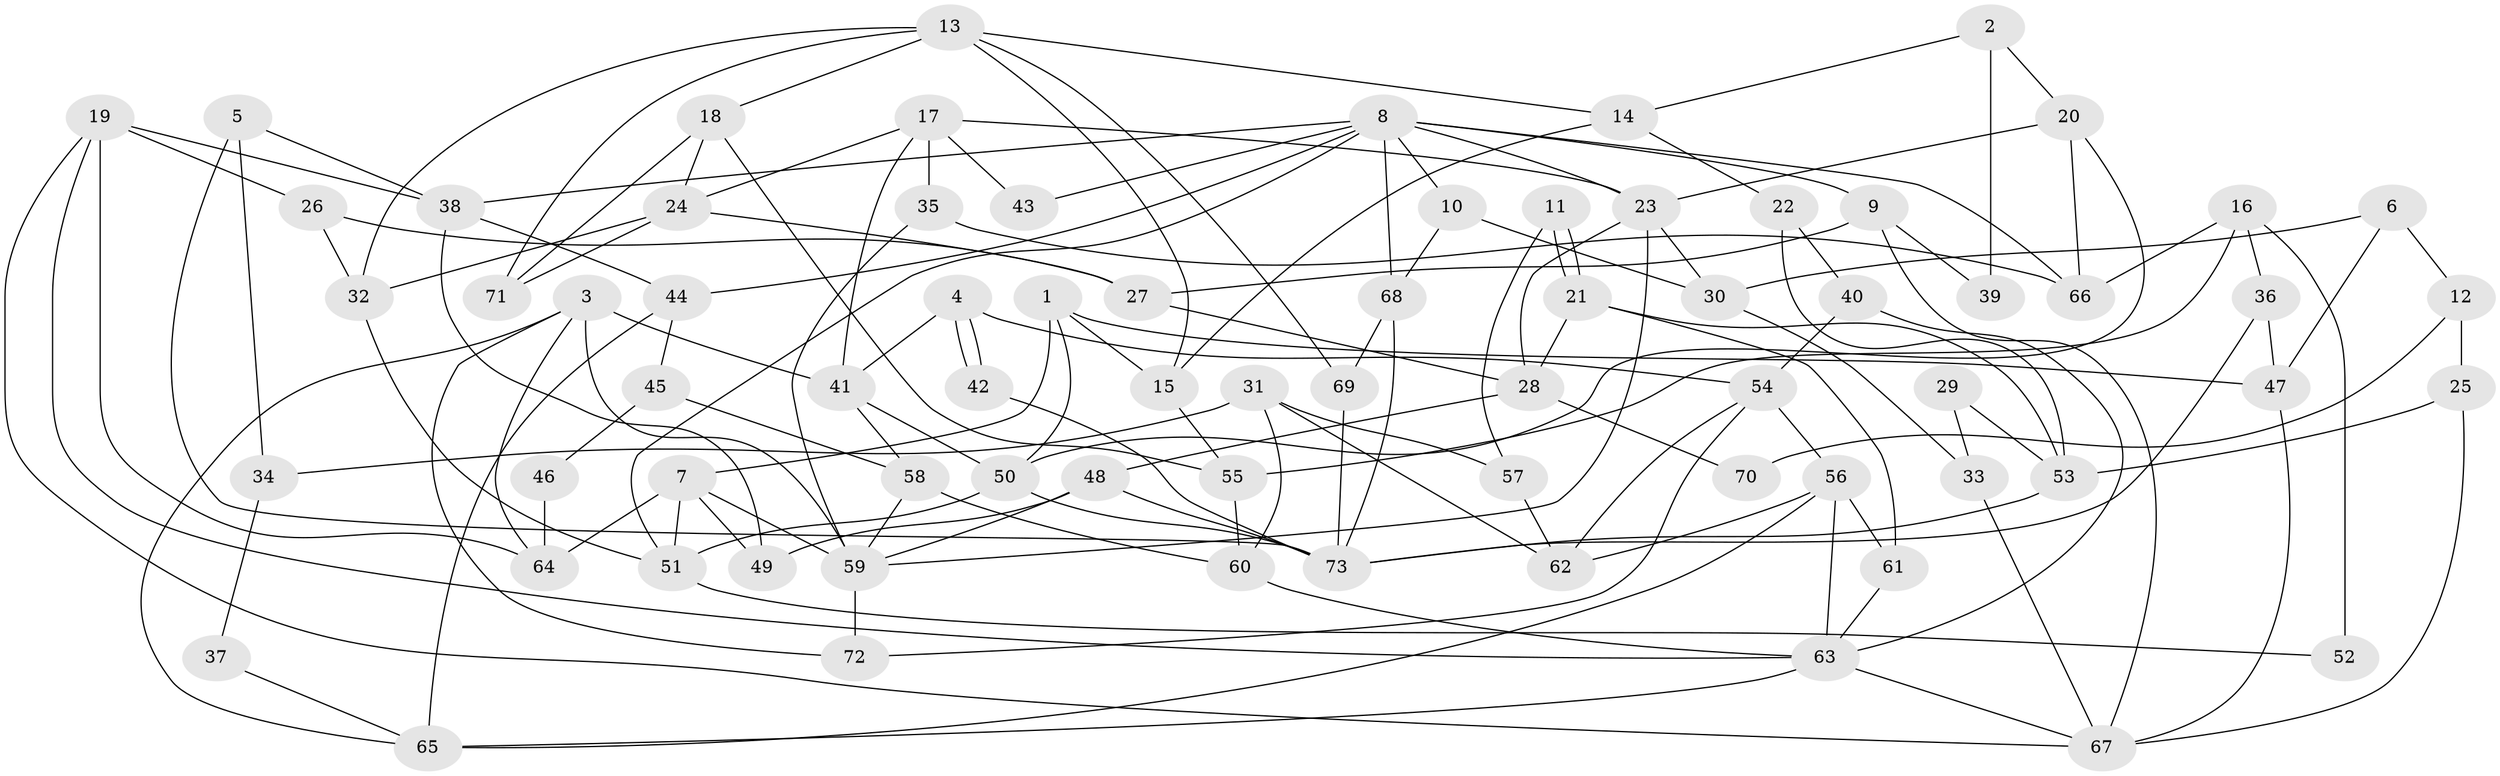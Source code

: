 // coarse degree distribution, {4: 0.16216216216216217, 9: 0.08108108108108109, 7: 0.05405405405405406, 5: 0.2702702702702703, 6: 0.10810810810810811, 3: 0.24324324324324326, 2: 0.02702702702702703, 8: 0.05405405405405406}
// Generated by graph-tools (version 1.1) at 2025/37/03/04/25 23:37:01]
// undirected, 73 vertices, 146 edges
graph export_dot {
  node [color=gray90,style=filled];
  1;
  2;
  3;
  4;
  5;
  6;
  7;
  8;
  9;
  10;
  11;
  12;
  13;
  14;
  15;
  16;
  17;
  18;
  19;
  20;
  21;
  22;
  23;
  24;
  25;
  26;
  27;
  28;
  29;
  30;
  31;
  32;
  33;
  34;
  35;
  36;
  37;
  38;
  39;
  40;
  41;
  42;
  43;
  44;
  45;
  46;
  47;
  48;
  49;
  50;
  51;
  52;
  53;
  54;
  55;
  56;
  57;
  58;
  59;
  60;
  61;
  62;
  63;
  64;
  65;
  66;
  67;
  68;
  69;
  70;
  71;
  72;
  73;
  1 -- 47;
  1 -- 50;
  1 -- 7;
  1 -- 15;
  2 -- 20;
  2 -- 14;
  2 -- 39;
  3 -- 59;
  3 -- 41;
  3 -- 64;
  3 -- 65;
  3 -- 72;
  4 -- 54;
  4 -- 42;
  4 -- 42;
  4 -- 41;
  5 -- 73;
  5 -- 38;
  5 -- 34;
  6 -- 30;
  6 -- 47;
  6 -- 12;
  7 -- 59;
  7 -- 49;
  7 -- 51;
  7 -- 64;
  8 -- 38;
  8 -- 68;
  8 -- 9;
  8 -- 10;
  8 -- 23;
  8 -- 43;
  8 -- 44;
  8 -- 51;
  8 -- 66;
  9 -- 27;
  9 -- 39;
  9 -- 67;
  10 -- 68;
  10 -- 30;
  11 -- 21;
  11 -- 21;
  11 -- 57;
  12 -- 25;
  12 -- 70;
  13 -- 15;
  13 -- 32;
  13 -- 14;
  13 -- 18;
  13 -- 69;
  13 -- 71;
  14 -- 22;
  14 -- 15;
  15 -- 55;
  16 -- 66;
  16 -- 55;
  16 -- 36;
  16 -- 52;
  17 -- 23;
  17 -- 41;
  17 -- 24;
  17 -- 35;
  17 -- 43;
  18 -- 71;
  18 -- 24;
  18 -- 55;
  19 -- 64;
  19 -- 67;
  19 -- 26;
  19 -- 38;
  19 -- 63;
  20 -- 50;
  20 -- 66;
  20 -- 23;
  21 -- 28;
  21 -- 53;
  21 -- 61;
  22 -- 53;
  22 -- 40;
  23 -- 28;
  23 -- 30;
  23 -- 59;
  24 -- 27;
  24 -- 32;
  24 -- 71;
  25 -- 67;
  25 -- 53;
  26 -- 32;
  26 -- 27;
  27 -- 28;
  28 -- 48;
  28 -- 70;
  29 -- 53;
  29 -- 33;
  30 -- 33;
  31 -- 60;
  31 -- 62;
  31 -- 34;
  31 -- 57;
  32 -- 51;
  33 -- 67;
  34 -- 37;
  35 -- 59;
  35 -- 66;
  36 -- 73;
  36 -- 47;
  37 -- 65;
  38 -- 44;
  38 -- 49;
  40 -- 54;
  40 -- 63;
  41 -- 58;
  41 -- 50;
  42 -- 73;
  44 -- 65;
  44 -- 45;
  45 -- 58;
  45 -- 46;
  46 -- 64;
  47 -- 67;
  48 -- 49;
  48 -- 59;
  48 -- 73;
  50 -- 51;
  50 -- 73;
  51 -- 52;
  53 -- 73;
  54 -- 56;
  54 -- 72;
  54 -- 62;
  55 -- 60;
  56 -- 63;
  56 -- 65;
  56 -- 61;
  56 -- 62;
  57 -- 62;
  58 -- 59;
  58 -- 60;
  59 -- 72;
  60 -- 63;
  61 -- 63;
  63 -- 65;
  63 -- 67;
  68 -- 73;
  68 -- 69;
  69 -- 73;
}
